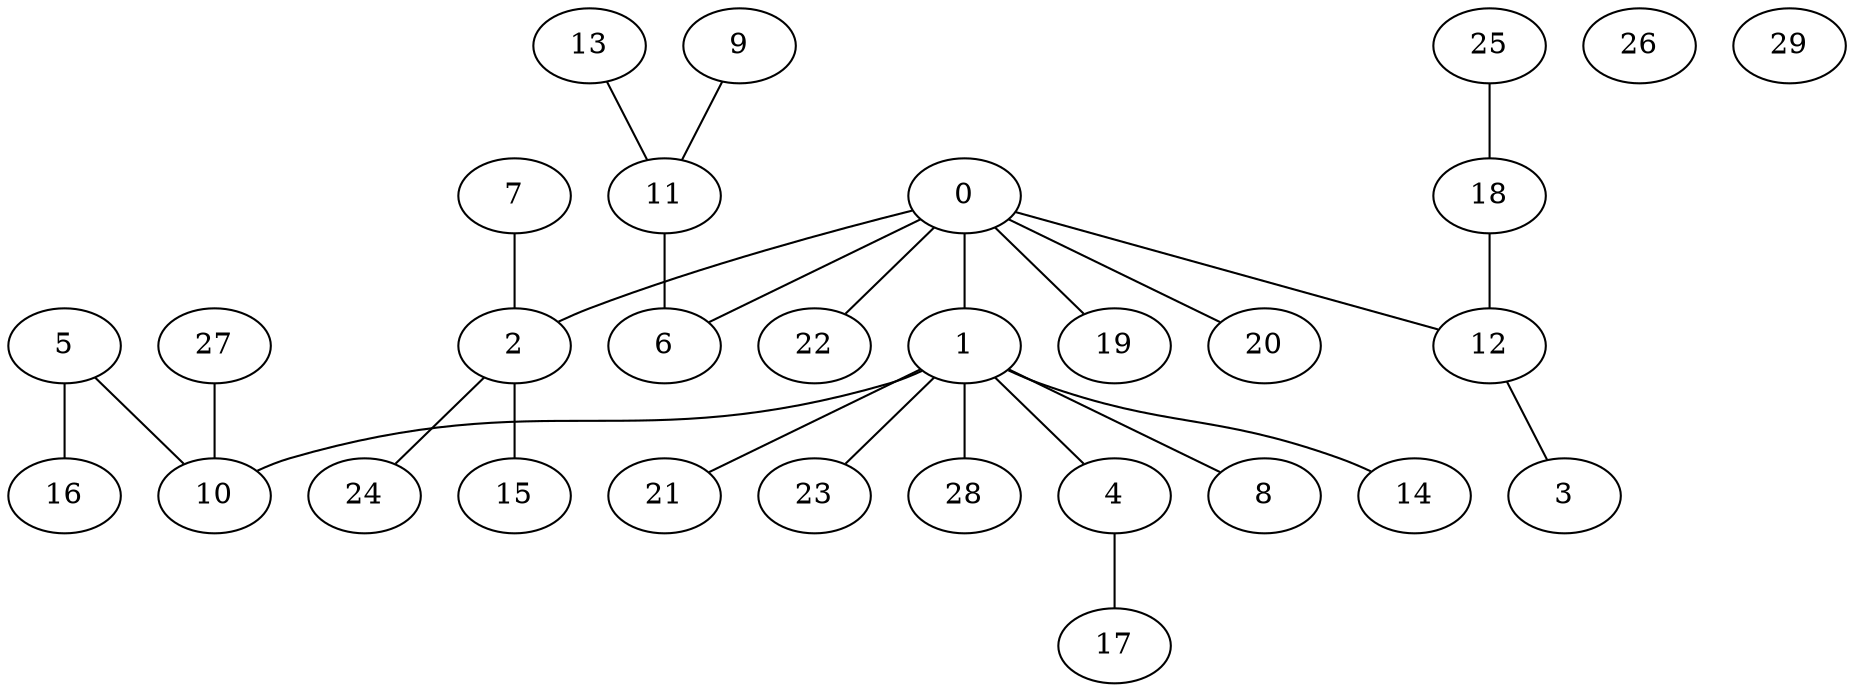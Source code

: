 graph G {
  1;
  0;
  2;
  4;
  6;
  7;
  8;
  10;
  5;
  11;
  9;
  12;
  3;
  13;
  14;
  15;
  16;
  17;
  18;
  19;
  20;
  21;
  22;
  23;
  24;
  25;
  27;
  28;
  26;
  29;
   0 -- 1;
   0 -- 2;
   1 -- 4;
   0 -- 6;
   7 -- 2;
   1 -- 8;
   1 -- 10;
   5 -- 10;
   11 -- 6;
   9 -- 11;
   0 -- 12;
   12 -- 3;
   13 -- 11;
   1 -- 14;
   2 -- 15;
   5 -- 16;
   4 -- 17;
   18 -- 12;
   0 -- 19;
   0 -- 20;
   1 -- 21;
   0 -- 22;
   1 -- 23;
   2 -- 24;
   25 -- 18;
   27 -- 10;
   1 -- 28;
}
